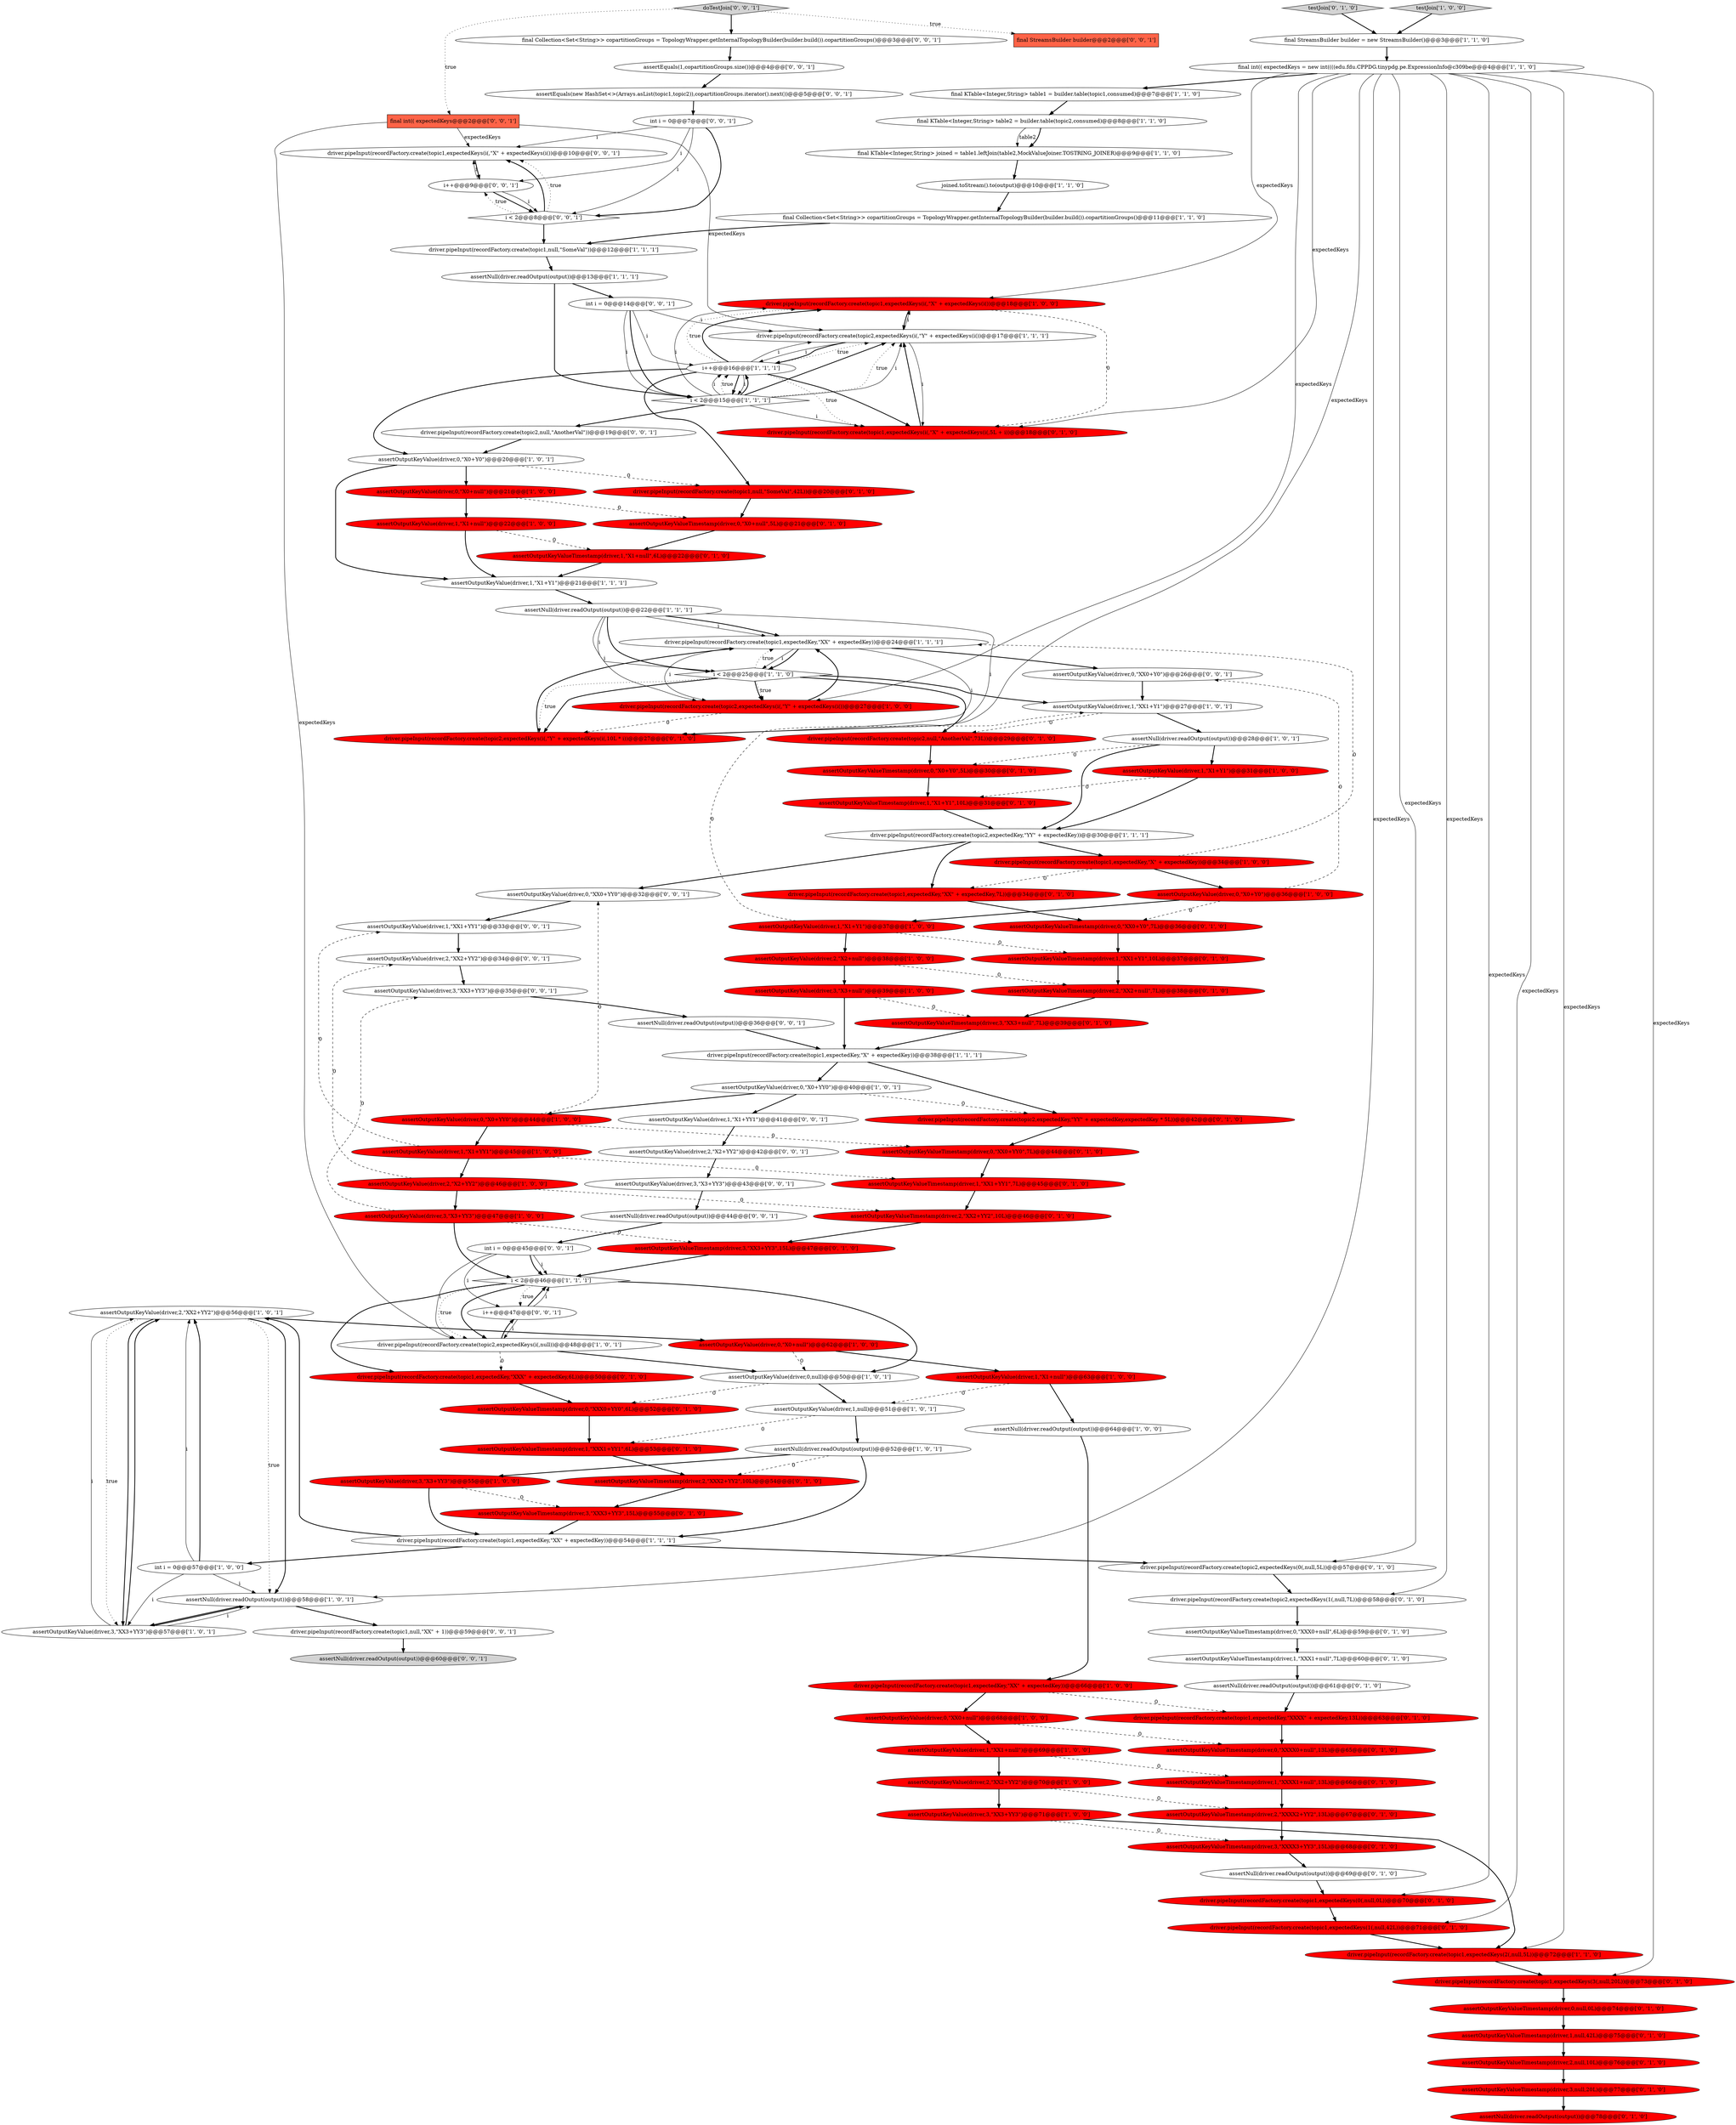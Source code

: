 digraph {
28 [style = filled, label = "assertOutputKeyValue(driver,2,\"XX2+YY2\")@@@56@@@['1', '0', '1']", fillcolor = white, shape = ellipse image = "AAA0AAABBB1BBB"];
40 [style = filled, label = "assertOutputKeyValue(driver,1,\"X1+Y1\")@@@31@@@['1', '0', '0']", fillcolor = red, shape = ellipse image = "AAA1AAABBB1BBB"];
9 [style = filled, label = "driver.pipeInput(recordFactory.create(topic1,expectedKeys(i(,\"X\" + expectedKeys(i())@@@18@@@['1', '0', '0']", fillcolor = red, shape = ellipse image = "AAA1AAABBB1BBB"];
82 [style = filled, label = "assertOutputKeyValueTimestamp(driver,1,\"X1+null\",6L)@@@22@@@['0', '1', '0']", fillcolor = red, shape = ellipse image = "AAA1AAABBB2BBB"];
115 [style = filled, label = "assertOutputKeyValue(driver,2,\"XX2+YY2\")@@@34@@@['0', '0', '1']", fillcolor = white, shape = ellipse image = "AAA0AAABBB3BBB"];
88 [style = filled, label = "driver.pipeInput(recordFactory.create(topic1,expectedKey,\"XXX\" + expectedKey,6L))@@@50@@@['0', '1', '0']", fillcolor = red, shape = ellipse image = "AAA1AAABBB2BBB"];
0 [style = filled, label = "assertOutputKeyValue(driver,3,\"X3+YY3\")@@@47@@@['1', '0', '0']", fillcolor = red, shape = ellipse image = "AAA1AAABBB1BBB"];
89 [style = filled, label = "assertOutputKeyValueTimestamp(driver,0,\"X0+Y0\",5L)@@@30@@@['0', '1', '0']", fillcolor = red, shape = ellipse image = "AAA1AAABBB2BBB"];
109 [style = filled, label = "assertNull(driver.readOutput(output))@@@36@@@['0', '0', '1']", fillcolor = white, shape = ellipse image = "AAA0AAABBB3BBB"];
42 [style = filled, label = "driver.pipeInput(recordFactory.create(topic1,expectedKey,\"XX\" + expectedKey))@@@24@@@['1', '1', '1']", fillcolor = white, shape = ellipse image = "AAA0AAABBB1BBB"];
76 [style = filled, label = "assertOutputKeyValueTimestamp(driver,1,\"XXXX1+null\",13L)@@@66@@@['0', '1', '0']", fillcolor = red, shape = ellipse image = "AAA1AAABBB2BBB"];
111 [style = filled, label = "assertEquals(1,copartitionGroups.size())@@@4@@@['0', '0', '1']", fillcolor = white, shape = ellipse image = "AAA0AAABBB3BBB"];
81 [style = filled, label = "driver.pipeInput(recordFactory.create(topic2,expectedKeys(0(,null,5L))@@@57@@@['0', '1', '0']", fillcolor = white, shape = ellipse image = "AAA0AAABBB2BBB"];
55 [style = filled, label = "assertOutputKeyValue(driver,1,null)@@@51@@@['1', '0', '1']", fillcolor = white, shape = ellipse image = "AAA0AAABBB1BBB"];
44 [style = filled, label = "final KTable<Integer,String> joined = table1.leftJoin(table2,MockValueJoiner.TOSTRING_JOINER)@@@9@@@['1', '1', '0']", fillcolor = white, shape = ellipse image = "AAA0AAABBB1BBB"];
67 [style = filled, label = "assertOutputKeyValueTimestamp(driver,3,\"XXX3+YY3\",15L)@@@55@@@['0', '1', '0']", fillcolor = red, shape = ellipse image = "AAA1AAABBB2BBB"];
64 [style = filled, label = "assertNull(driver.readOutput(output))@@@61@@@['0', '1', '0']", fillcolor = white, shape = ellipse image = "AAA0AAABBB2BBB"];
13 [style = filled, label = "testJoin['1', '0', '0']", fillcolor = lightgray, shape = diamond image = "AAA0AAABBB1BBB"];
93 [style = filled, label = "assertOutputKeyValueTimestamp(driver,2,\"XX2+null\",7L)@@@38@@@['0', '1', '0']", fillcolor = red, shape = ellipse image = "AAA1AAABBB2BBB"];
124 [style = filled, label = "final StreamsBuilder builder@@@2@@@['0', '0', '1']", fillcolor = tomato, shape = box image = "AAA0AAABBB3BBB"];
84 [style = filled, label = "assertOutputKeyValueTimestamp(driver,0,null,0L)@@@74@@@['0', '1', '0']", fillcolor = red, shape = ellipse image = "AAA1AAABBB2BBB"];
107 [style = filled, label = "driver.pipeInput(recordFactory.create(topic1,expectedKeys(i(,\"X\" + expectedKeys(i())@@@10@@@['0', '0', '1']", fillcolor = white, shape = ellipse image = "AAA0AAABBB3BBB"];
38 [style = filled, label = "assertOutputKeyValue(driver,0,\"X0+Y0\")@@@20@@@['1', '0', '1']", fillcolor = white, shape = ellipse image = "AAA0AAABBB1BBB"];
8 [style = filled, label = "assertOutputKeyValue(driver,0,null)@@@50@@@['1', '0', '1']", fillcolor = white, shape = ellipse image = "AAA0AAABBB1BBB"];
122 [style = filled, label = "i++@@@47@@@['0', '0', '1']", fillcolor = white, shape = ellipse image = "AAA0AAABBB3BBB"];
6 [style = filled, label = "driver.pipeInput(recordFactory.create(topic1,expectedKeys(2(,null,5L))@@@72@@@['1', '1', '0']", fillcolor = red, shape = ellipse image = "AAA1AAABBB1BBB"];
69 [style = filled, label = "assertOutputKeyValueTimestamp(driver,2,\"XXX2+YY2\",10L)@@@54@@@['0', '1', '0']", fillcolor = red, shape = ellipse image = "AAA1AAABBB2BBB"];
23 [style = filled, label = "assertOutputKeyValue(driver,0,\"X0+null\")@@@62@@@['1', '0', '0']", fillcolor = red, shape = ellipse image = "AAA1AAABBB1BBB"];
110 [style = filled, label = "doTestJoin['0', '0', '1']", fillcolor = lightgray, shape = diamond image = "AAA0AAABBB3BBB"];
117 [style = filled, label = "assertNull(driver.readOutput(output))@@@44@@@['0', '0', '1']", fillcolor = white, shape = ellipse image = "AAA0AAABBB3BBB"];
25 [style = filled, label = "assertOutputKeyValue(driver,3,\"X3+null\")@@@39@@@['1', '0', '0']", fillcolor = red, shape = ellipse image = "AAA1AAABBB1BBB"];
74 [style = filled, label = "assertOutputKeyValueTimestamp(driver,0,\"XXXX0+null\",13L)@@@65@@@['0', '1', '0']", fillcolor = red, shape = ellipse image = "AAA1AAABBB2BBB"];
59 [style = filled, label = "driver.pipeInput(recordFactory.create(topic1,expectedKeys(1(,null,42L))@@@71@@@['0', '1', '0']", fillcolor = red, shape = ellipse image = "AAA1AAABBB2BBB"];
41 [style = filled, label = "assertOutputKeyValue(driver,2,\"X2+YY2\")@@@46@@@['1', '0', '0']", fillcolor = red, shape = ellipse image = "AAA1AAABBB1BBB"];
118 [style = filled, label = "assertOutputKeyValue(driver,0,\"XX0+Y0\")@@@26@@@['0', '0', '1']", fillcolor = white, shape = ellipse image = "AAA0AAABBB3BBB"];
95 [style = filled, label = "assertOutputKeyValueTimestamp(driver,1,\"XXX1+null\",7L)@@@60@@@['0', '1', '0']", fillcolor = white, shape = ellipse image = "AAA0AAABBB2BBB"];
14 [style = filled, label = "assertOutputKeyValue(driver,3,\"X3+YY3\")@@@55@@@['1', '0', '0']", fillcolor = red, shape = ellipse image = "AAA1AAABBB1BBB"];
29 [style = filled, label = "assertNull(driver.readOutput(output))@@@28@@@['1', '0', '1']", fillcolor = white, shape = ellipse image = "AAA0AAABBB1BBB"];
112 [style = filled, label = "driver.pipeInput(recordFactory.create(topic1,null,\"XX\" + 1))@@@59@@@['0', '0', '1']", fillcolor = white, shape = ellipse image = "AAA0AAABBB3BBB"];
125 [style = filled, label = "assertNull(driver.readOutput(output))@@@60@@@['0', '0', '1']", fillcolor = lightgray, shape = ellipse image = "AAA0AAABBB3BBB"];
19 [style = filled, label = "assertOutputKeyValue(driver,0,\"XX0+null\")@@@68@@@['1', '0', '0']", fillcolor = red, shape = ellipse image = "AAA1AAABBB1BBB"];
57 [style = filled, label = "assertOutputKeyValueTimestamp(driver,3,\"XXXX3+YY3\",15L)@@@68@@@['0', '1', '0']", fillcolor = red, shape = ellipse image = "AAA1AAABBB2BBB"];
70 [style = filled, label = "assertNull(driver.readOutput(output))@@@69@@@['0', '1', '0']", fillcolor = white, shape = ellipse image = "AAA0AAABBB2BBB"];
15 [style = filled, label = "assertNull(driver.readOutput(output))@@@64@@@['1', '0', '0']", fillcolor = white, shape = ellipse image = "AAA0AAABBB1BBB"];
20 [style = filled, label = "assertOutputKeyValue(driver,1,\"XX1+Y1\")@@@27@@@['1', '0', '1']", fillcolor = white, shape = ellipse image = "AAA0AAABBB1BBB"];
108 [style = filled, label = "final int(( expectedKeys@@@2@@@['0', '0', '1']", fillcolor = tomato, shape = box image = "AAA0AAABBB3BBB"];
87 [style = filled, label = "driver.pipeInput(recordFactory.create(topic1,expectedKey,\"XXXX\" + expectedKey,13L))@@@63@@@['0', '1', '0']", fillcolor = red, shape = ellipse image = "AAA1AAABBB2BBB"];
17 [style = filled, label = "int i = 0@@@57@@@['1', '0', '0']", fillcolor = white, shape = ellipse image = "AAA0AAABBB1BBB"];
12 [style = filled, label = "assertOutputKeyValue(driver,2,\"XX2+YY2\")@@@70@@@['1', '0', '0']", fillcolor = red, shape = ellipse image = "AAA1AAABBB1BBB"];
33 [style = filled, label = "final Collection<Set<String>> copartitionGroups = TopologyWrapper.getInternalTopologyBuilder(builder.build()).copartitionGroups()@@@11@@@['1', '1', '0']", fillcolor = white, shape = ellipse image = "AAA0AAABBB1BBB"];
86 [style = filled, label = "testJoin['0', '1', '0']", fillcolor = lightgray, shape = diamond image = "AAA0AAABBB2BBB"];
24 [style = filled, label = "driver.pipeInput(recordFactory.create(topic2,expectedKeys(i(,\"Y\" + expectedKeys(i())@@@27@@@['1', '0', '0']", fillcolor = red, shape = ellipse image = "AAA1AAABBB1BBB"];
114 [style = filled, label = "final Collection<Set<String>> copartitionGroups = TopologyWrapper.getInternalTopologyBuilder(builder.build()).copartitionGroups()@@@3@@@['0', '0', '1']", fillcolor = white, shape = ellipse image = "AAA0AAABBB3BBB"];
27 [style = filled, label = "assertNull(driver.readOutput(output))@@@22@@@['1', '1', '1']", fillcolor = white, shape = ellipse image = "AAA0AAABBB1BBB"];
31 [style = filled, label = "final StreamsBuilder builder = new StreamsBuilder()@@@3@@@['1', '1', '0']", fillcolor = white, shape = ellipse image = "AAA0AAABBB1BBB"];
46 [style = filled, label = "driver.pipeInput(recordFactory.create(topic2,expectedKeys(i(,\"Y\" + expectedKeys(i())@@@17@@@['1', '1', '1']", fillcolor = white, shape = ellipse image = "AAA0AAABBB1BBB"];
119 [style = filled, label = "assertOutputKeyValue(driver,0,\"XX0+YY0\")@@@32@@@['0', '0', '1']", fillcolor = white, shape = ellipse image = "AAA0AAABBB3BBB"];
91 [style = filled, label = "driver.pipeInput(recordFactory.create(topic2,null,\"AnotherVal\",73L))@@@29@@@['0', '1', '0']", fillcolor = red, shape = ellipse image = "AAA1AAABBB2BBB"];
39 [style = filled, label = "driver.pipeInput(recordFactory.create(topic2,expectedKeys(i(,null))@@@48@@@['1', '0', '1']", fillcolor = white, shape = ellipse image = "AAA0AAABBB1BBB"];
120 [style = filled, label = "assertOutputKeyValue(driver,1,\"XX1+YY1\")@@@33@@@['0', '0', '1']", fillcolor = white, shape = ellipse image = "AAA0AAABBB3BBB"];
10 [style = filled, label = "assertOutputKeyValue(driver,3,\"XX3+YY3\")@@@57@@@['1', '0', '1']", fillcolor = white, shape = ellipse image = "AAA0AAABBB1BBB"];
104 [style = filled, label = "assertOutputKeyValue(driver,3,\"XX3+YY3\")@@@35@@@['0', '0', '1']", fillcolor = white, shape = ellipse image = "AAA0AAABBB3BBB"];
113 [style = filled, label = "int i = 0@@@45@@@['0', '0', '1']", fillcolor = white, shape = ellipse image = "AAA0AAABBB3BBB"];
50 [style = filled, label = "assertOutputKeyValue(driver,0,\"X0+YY0\")@@@44@@@['1', '0', '0']", fillcolor = red, shape = ellipse image = "AAA1AAABBB1BBB"];
37 [style = filled, label = "assertNull(driver.readOutput(output))@@@58@@@['1', '0', '1']", fillcolor = white, shape = ellipse image = "AAA0AAABBB1BBB"];
3 [style = filled, label = "final int(( expectedKeys = new int((((edu.fdu.CPPDG.tinypdg.pe.ExpressionInfo@c309be@@@4@@@['1', '1', '0']", fillcolor = white, shape = ellipse image = "AAA0AAABBB1BBB"];
90 [style = filled, label = "driver.pipeInput(recordFactory.create(topic1,expectedKeys(i(,\"X\" + expectedKeys(i(,5L + i))@@@18@@@['0', '1', '0']", fillcolor = red, shape = ellipse image = "AAA1AAABBB2BBB"];
102 [style = filled, label = "driver.pipeInput(recordFactory.create(topic2,null,\"AnotherVal\"))@@@19@@@['0', '0', '1']", fillcolor = white, shape = ellipse image = "AAA0AAABBB3BBB"];
106 [style = filled, label = "assertEquals(new HashSet<>(Arrays.asList(topic1,topic2)),copartitionGroups.iterator().next())@@@5@@@['0', '0', '1']", fillcolor = white, shape = ellipse image = "AAA0AAABBB3BBB"];
99 [style = filled, label = "assertOutputKeyValueTimestamp(driver,3,\"XX3+null\",7L)@@@39@@@['0', '1', '0']", fillcolor = red, shape = ellipse image = "AAA1AAABBB2BBB"];
63 [style = filled, label = "assertOutputKeyValueTimestamp(driver,0,\"XXX0+YY0\",6L)@@@52@@@['0', '1', '0']", fillcolor = red, shape = ellipse image = "AAA1AAABBB2BBB"];
65 [style = filled, label = "assertOutputKeyValueTimestamp(driver,0,\"XX0+YY0\",7L)@@@44@@@['0', '1', '0']", fillcolor = red, shape = ellipse image = "AAA1AAABBB2BBB"];
85 [style = filled, label = "assertOutputKeyValueTimestamp(driver,1,\"XXX1+YY1\",6L)@@@53@@@['0', '1', '0']", fillcolor = red, shape = ellipse image = "AAA1AAABBB2BBB"];
7 [style = filled, label = "assertOutputKeyValue(driver,1,\"X1+null\")@@@22@@@['1', '0', '0']", fillcolor = red, shape = ellipse image = "AAA1AAABBB1BBB"];
92 [style = filled, label = "driver.pipeInput(recordFactory.create(topic2,expectedKey,\"YY\" + expectedKey,expectedKey * 5L))@@@42@@@['0', '1', '0']", fillcolor = red, shape = ellipse image = "AAA1AAABBB2BBB"];
97 [style = filled, label = "assertOutputKeyValueTimestamp(driver,0,\"XXX0+null\",6L)@@@59@@@['0', '1', '0']", fillcolor = white, shape = ellipse image = "AAA0AAABBB2BBB"];
51 [style = filled, label = "assertOutputKeyValue(driver,1,\"X1+null\")@@@63@@@['1', '0', '0']", fillcolor = red, shape = ellipse image = "AAA1AAABBB1BBB"];
96 [style = filled, label = "driver.pipeInput(recordFactory.create(topic1,null,\"SomeVal\",42L))@@@20@@@['0', '1', '0']", fillcolor = red, shape = ellipse image = "AAA1AAABBB2BBB"];
60 [style = filled, label = "driver.pipeInput(recordFactory.create(topic2,expectedKeys(i(,\"Y\" + expectedKeys(i(,10L * i))@@@27@@@['0', '1', '0']", fillcolor = red, shape = ellipse image = "AAA1AAABBB2BBB"];
52 [style = filled, label = "i < 2@@@15@@@['1', '1', '1']", fillcolor = white, shape = diamond image = "AAA0AAABBB1BBB"];
78 [style = filled, label = "assertOutputKeyValueTimestamp(driver,2,\"XX2+YY2\",10L)@@@46@@@['0', '1', '0']", fillcolor = red, shape = ellipse image = "AAA1AAABBB2BBB"];
79 [style = filled, label = "assertOutputKeyValueTimestamp(driver,3,null,20L)@@@77@@@['0', '1', '0']", fillcolor = red, shape = ellipse image = "AAA1AAABBB2BBB"];
123 [style = filled, label = "i < 2@@@8@@@['0', '0', '1']", fillcolor = white, shape = diamond image = "AAA0AAABBB3BBB"];
21 [style = filled, label = "assertOutputKeyValue(driver,1,\"XX1+null\")@@@69@@@['1', '0', '0']", fillcolor = red, shape = ellipse image = "AAA1AAABBB1BBB"];
116 [style = filled, label = "int i = 0@@@7@@@['0', '0', '1']", fillcolor = white, shape = ellipse image = "AAA0AAABBB3BBB"];
98 [style = filled, label = "assertOutputKeyValueTimestamp(driver,2,\"XXXX2+YY2\",13L)@@@67@@@['0', '1', '0']", fillcolor = red, shape = ellipse image = "AAA1AAABBB2BBB"];
61 [style = filled, label = "assertOutputKeyValueTimestamp(driver,2,null,10L)@@@76@@@['0', '1', '0']", fillcolor = red, shape = ellipse image = "AAA1AAABBB2BBB"];
54 [style = filled, label = "driver.pipeInput(recordFactory.create(topic1,expectedKey,\"X\" + expectedKey))@@@38@@@['1', '1', '1']", fillcolor = white, shape = ellipse image = "AAA0AAABBB1BBB"];
56 [style = filled, label = "driver.pipeInput(recordFactory.create(topic1,expectedKey,\"XX\" + expectedKey))@@@66@@@['1', '0', '0']", fillcolor = red, shape = ellipse image = "AAA1AAABBB1BBB"];
5 [style = filled, label = "assertOutputKeyValue(driver,1,\"X1+Y1\")@@@37@@@['1', '0', '0']", fillcolor = red, shape = ellipse image = "AAA1AAABBB1BBB"];
30 [style = filled, label = "assertOutputKeyValue(driver,1,\"X1+YY1\")@@@45@@@['1', '0', '0']", fillcolor = red, shape = ellipse image = "AAA1AAABBB1BBB"];
77 [style = filled, label = "assertNull(driver.readOutput(output))@@@78@@@['0', '1', '0']", fillcolor = red, shape = ellipse image = "AAA1AAABBB2BBB"];
43 [style = filled, label = "assertOutputKeyValue(driver,2,\"X2+null\")@@@38@@@['1', '0', '0']", fillcolor = red, shape = ellipse image = "AAA1AAABBB1BBB"];
22 [style = filled, label = "assertOutputKeyValue(driver,1,\"X1+Y1\")@@@21@@@['1', '1', '1']", fillcolor = white, shape = ellipse image = "AAA0AAABBB1BBB"];
34 [style = filled, label = "i < 2@@@46@@@['1', '1', '1']", fillcolor = white, shape = diamond image = "AAA0AAABBB1BBB"];
105 [style = filled, label = "assertOutputKeyValue(driver,1,\"X1+YY1\")@@@41@@@['0', '0', '1']", fillcolor = white, shape = ellipse image = "AAA0AAABBB3BBB"];
32 [style = filled, label = "assertNull(driver.readOutput(output))@@@13@@@['1', '1', '1']", fillcolor = white, shape = ellipse image = "AAA0AAABBB1BBB"];
73 [style = filled, label = "driver.pipeInput(recordFactory.create(topic1,expectedKeys(0(,null,0L))@@@70@@@['0', '1', '0']", fillcolor = red, shape = ellipse image = "AAA1AAABBB2BBB"];
94 [style = filled, label = "assertOutputKeyValueTimestamp(driver,1,\"XX1+YY1\",7L)@@@45@@@['0', '1', '0']", fillcolor = red, shape = ellipse image = "AAA1AAABBB2BBB"];
2 [style = filled, label = "driver.pipeInput(recordFactory.create(topic1,expectedKey,\"XX\" + expectedKey))@@@54@@@['1', '1', '1']", fillcolor = white, shape = ellipse image = "AAA0AAABBB1BBB"];
45 [style = filled, label = "final KTable<Integer,String> table1 = builder.table(topic1,consumed)@@@7@@@['1', '1', '0']", fillcolor = white, shape = ellipse image = "AAA0AAABBB1BBB"];
48 [style = filled, label = "driver.pipeInput(recordFactory.create(topic2,expectedKey,\"YY\" + expectedKey))@@@30@@@['1', '1', '1']", fillcolor = white, shape = ellipse image = "AAA0AAABBB1BBB"];
62 [style = filled, label = "assertOutputKeyValueTimestamp(driver,3,\"XX3+YY3\",15L)@@@47@@@['0', '1', '0']", fillcolor = red, shape = ellipse image = "AAA1AAABBB2BBB"];
26 [style = filled, label = "driver.pipeInput(recordFactory.create(topic1,expectedKey,\"X\" + expectedKey))@@@34@@@['1', '0', '0']", fillcolor = red, shape = ellipse image = "AAA1AAABBB1BBB"];
53 [style = filled, label = "joined.toStream().to(output)@@@10@@@['1', '1', '0']", fillcolor = white, shape = ellipse image = "AAA0AAABBB1BBB"];
49 [style = filled, label = "assertOutputKeyValue(driver,0,\"X0+null\")@@@21@@@['1', '0', '0']", fillcolor = red, shape = ellipse image = "AAA1AAABBB1BBB"];
72 [style = filled, label = "assertOutputKeyValueTimestamp(driver,1,\"XX1+Y1\",10L)@@@37@@@['0', '1', '0']", fillcolor = red, shape = ellipse image = "AAA1AAABBB2BBB"];
121 [style = filled, label = "assertOutputKeyValue(driver,3,\"X3+YY3\")@@@43@@@['0', '0', '1']", fillcolor = white, shape = ellipse image = "AAA0AAABBB3BBB"];
11 [style = filled, label = "assertOutputKeyValue(driver,0,\"X0+YY0\")@@@40@@@['1', '0', '1']", fillcolor = white, shape = ellipse image = "AAA0AAABBB1BBB"];
100 [style = filled, label = "i++@@@9@@@['0', '0', '1']", fillcolor = white, shape = ellipse image = "AAA0AAABBB3BBB"];
68 [style = filled, label = "assertOutputKeyValueTimestamp(driver,1,\"X1+Y1\",10L)@@@31@@@['0', '1', '0']", fillcolor = red, shape = ellipse image = "AAA1AAABBB2BBB"];
58 [style = filled, label = "assertOutputKeyValueTimestamp(driver,1,null,42L)@@@75@@@['0', '1', '0']", fillcolor = red, shape = ellipse image = "AAA1AAABBB2BBB"];
4 [style = filled, label = "driver.pipeInput(recordFactory.create(topic1,null,\"SomeVal\"))@@@12@@@['1', '1', '1']", fillcolor = white, shape = ellipse image = "AAA0AAABBB1BBB"];
16 [style = filled, label = "assertOutputKeyValue(driver,0,\"X0+Y0\")@@@36@@@['1', '0', '0']", fillcolor = red, shape = ellipse image = "AAA1AAABBB1BBB"];
83 [style = filled, label = "assertOutputKeyValueTimestamp(driver,0,\"XX0+Y0\",7L)@@@36@@@['0', '1', '0']", fillcolor = red, shape = ellipse image = "AAA1AAABBB2BBB"];
71 [style = filled, label = "assertOutputKeyValueTimestamp(driver,0,\"X0+null\",5L)@@@21@@@['0', '1', '0']", fillcolor = red, shape = ellipse image = "AAA1AAABBB2BBB"];
35 [style = filled, label = "i++@@@16@@@['1', '1', '1']", fillcolor = white, shape = ellipse image = "AAA0AAABBB1BBB"];
101 [style = filled, label = "int i = 0@@@14@@@['0', '0', '1']", fillcolor = white, shape = ellipse image = "AAA0AAABBB3BBB"];
47 [style = filled, label = "final KTable<Integer,String> table2 = builder.table(topic2,consumed)@@@8@@@['1', '1', '0']", fillcolor = white, shape = ellipse image = "AAA0AAABBB1BBB"];
1 [style = filled, label = "assertNull(driver.readOutput(output))@@@52@@@['1', '0', '1']", fillcolor = white, shape = ellipse image = "AAA0AAABBB1BBB"];
36 [style = filled, label = "i < 2@@@25@@@['1', '1', '0']", fillcolor = white, shape = diamond image = "AAA0AAABBB1BBB"];
75 [style = filled, label = "driver.pipeInput(recordFactory.create(topic2,expectedKeys(1(,null,7L))@@@58@@@['0', '1', '0']", fillcolor = white, shape = ellipse image = "AAA0AAABBB2BBB"];
80 [style = filled, label = "driver.pipeInput(recordFactory.create(topic1,expectedKey,\"XX\" + expectedKey,7L))@@@34@@@['0', '1', '0']", fillcolor = red, shape = ellipse image = "AAA1AAABBB2BBB"];
66 [style = filled, label = "driver.pipeInput(recordFactory.create(topic1,expectedKeys(3(,null,20L))@@@73@@@['0', '1', '0']", fillcolor = red, shape = ellipse image = "AAA1AAABBB2BBB"];
18 [style = filled, label = "assertOutputKeyValue(driver,3,\"XX3+YY3\")@@@71@@@['1', '0', '0']", fillcolor = red, shape = ellipse image = "AAA1AAABBB1BBB"];
103 [style = filled, label = "assertOutputKeyValue(driver,2,\"X2+YY2\")@@@42@@@['0', '0', '1']", fillcolor = white, shape = ellipse image = "AAA0AAABBB3BBB"];
113->34 [style = bold, label=""];
41->0 [style = bold, label=""];
34->122 [style = dotted, label="true"];
85->69 [style = bold, label=""];
117->113 [style = bold, label=""];
23->51 [style = bold, label=""];
32->52 [style = bold, label=""];
42->36 [style = solid, label="i"];
116->123 [style = bold, label=""];
100->123 [style = solid, label="i"];
38->96 [style = dashed, label="0"];
123->107 [style = bold, label=""];
18->57 [style = dashed, label="0"];
82->22 [style = bold, label=""];
30->94 [style = dashed, label="0"];
35->52 [style = solid, label="i"];
89->68 [style = bold, label=""];
105->103 [style = bold, label=""];
46->90 [style = solid, label="i"];
12->98 [style = dashed, label="0"];
44->53 [style = bold, label=""];
114->111 [style = bold, label=""];
36->20 [style = bold, label=""];
34->88 [style = bold, label=""];
88->63 [style = bold, label=""];
111->106 [style = bold, label=""];
67->2 [style = bold, label=""];
123->107 [style = dotted, label="true"];
118->20 [style = bold, label=""];
70->73 [style = bold, label=""];
87->74 [style = bold, label=""];
6->66 [style = bold, label=""];
47->44 [style = solid, label="table2"];
36->24 [style = bold, label=""];
54->92 [style = bold, label=""];
38->49 [style = bold, label=""];
26->80 [style = dashed, label="0"];
52->46 [style = dotted, label="true"];
100->107 [style = solid, label="i"];
56->87 [style = dashed, label="0"];
12->18 [style = bold, label=""];
80->83 [style = bold, label=""];
120->115 [style = bold, label=""];
43->93 [style = dashed, label="0"];
123->4 [style = bold, label=""];
35->38 [style = bold, label=""];
104->109 [style = bold, label=""];
13->31 [style = bold, label=""];
42->24 [style = solid, label="i"];
59->6 [style = bold, label=""];
36->24 [style = dotted, label="true"];
3->6 [style = solid, label="expectedKeys"];
2->28 [style = bold, label=""];
7->82 [style = dashed, label="0"];
35->90 [style = dotted, label="true"];
52->35 [style = bold, label=""];
27->36 [style = solid, label="i"];
3->60 [style = solid, label="expectedKeys"];
24->60 [style = dashed, label="0"];
28->10 [style = dotted, label="true"];
30->41 [style = bold, label=""];
28->37 [style = bold, label=""];
55->85 [style = dashed, label="0"];
29->89 [style = dashed, label="0"];
52->35 [style = solid, label="i"];
20->91 [style = dashed, label="0"];
50->30 [style = bold, label=""];
51->55 [style = dashed, label="0"];
39->8 [style = bold, label=""];
36->91 [style = bold, label=""];
122->39 [style = solid, label="i"];
96->71 [style = bold, label=""];
34->8 [style = bold, label=""];
3->9 [style = solid, label="expectedKeys"];
72->93 [style = bold, label=""];
76->98 [style = bold, label=""];
116->107 [style = solid, label="i"];
19->74 [style = dashed, label="0"];
121->117 [style = bold, label=""];
35->52 [style = bold, label=""];
122->34 [style = bold, label=""];
5->20 [style = dashed, label="0"];
30->120 [style = dashed, label="0"];
3->73 [style = solid, label="expectedKeys"];
21->76 [style = dashed, label="0"];
108->39 [style = solid, label="expectedKeys"];
73->59 [style = bold, label=""];
26->16 [style = bold, label=""];
0->34 [style = bold, label=""];
3->37 [style = solid, label="expectedKeys"];
52->9 [style = solid, label="i"];
63->85 [style = bold, label=""];
42->60 [style = solid, label="i"];
48->80 [style = bold, label=""];
0->104 [style = dashed, label="0"];
35->96 [style = bold, label=""];
84->58 [style = bold, label=""];
102->38 [style = bold, label=""];
5->72 [style = dashed, label="0"];
53->33 [style = bold, label=""];
35->46 [style = dotted, label="true"];
47->44 [style = bold, label=""];
16->118 [style = dashed, label="0"];
29->40 [style = bold, label=""];
27->24 [style = solid, label="i"];
50->65 [style = dashed, label="0"];
48->119 [style = bold, label=""];
8->55 [style = bold, label=""];
31->3 [style = bold, label=""];
50->119 [style = dashed, label="0"];
28->37 [style = dotted, label="true"];
103->121 [style = bold, label=""];
57->70 [style = bold, label=""];
35->46 [style = solid, label="i"];
25->99 [style = dashed, label="0"];
42->118 [style = bold, label=""];
122->34 [style = solid, label="i"];
2->17 [style = bold, label=""];
36->60 [style = dotted, label="true"];
58->61 [style = bold, label=""];
54->11 [style = bold, label=""];
110->124 [style = dotted, label="true"];
52->46 [style = bold, label=""];
91->89 [style = bold, label=""];
46->35 [style = solid, label="i"];
94->78 [style = bold, label=""];
90->46 [style = bold, label=""];
27->42 [style = solid, label="i"];
37->10 [style = bold, label=""];
35->9 [style = bold, label=""];
113->34 [style = solid, label="i"];
17->37 [style = solid, label="i"];
3->45 [style = bold, label=""];
33->4 [style = bold, label=""];
9->46 [style = bold, label=""];
9->90 [style = dashed, label="0"];
52->90 [style = solid, label="i"];
119->120 [style = bold, label=""];
35->90 [style = bold, label=""];
101->52 [style = solid, label="i"];
17->28 [style = solid, label="i"];
14->67 [style = dashed, label="0"];
34->39 [style = dotted, label="true"];
68->48 [style = bold, label=""];
48->26 [style = bold, label=""];
21->12 [style = bold, label=""];
97->95 [style = bold, label=""];
7->22 [style = bold, label=""];
11->105 [style = bold, label=""];
0->62 [style = dashed, label="0"];
8->63 [style = dashed, label="0"];
18->6 [style = bold, label=""];
28->23 [style = bold, label=""];
66->84 [style = bold, label=""];
3->90 [style = solid, label="expectedKeys"];
36->60 [style = bold, label=""];
81->75 [style = bold, label=""];
34->39 [style = bold, label=""];
95->64 [style = bold, label=""];
46->35 [style = bold, label=""];
49->7 [style = bold, label=""];
113->122 [style = solid, label="i"];
113->39 [style = solid, label="i"];
16->5 [style = bold, label=""];
62->34 [style = bold, label=""];
11->50 [style = bold, label=""];
14->2 [style = bold, label=""];
1->2 [style = bold, label=""];
116->123 [style = solid, label="i"];
78->62 [style = bold, label=""];
15->56 [style = bold, label=""];
60->42 [style = bold, label=""];
32->101 [style = bold, label=""];
25->54 [style = bold, label=""];
3->59 [style = solid, label="expectedKeys"];
108->46 [style = solid, label="expectedKeys"];
3->24 [style = solid, label="expectedKeys"];
101->52 [style = bold, label=""];
24->42 [style = bold, label=""];
10->37 [style = bold, label=""];
19->21 [style = bold, label=""];
17->10 [style = solid, label="i"];
40->68 [style = dashed, label="0"];
49->71 [style = dashed, label="0"];
27->36 [style = bold, label=""];
100->123 [style = bold, label=""];
10->28 [style = bold, label=""];
39->122 [style = bold, label=""];
28->10 [style = bold, label=""];
40->48 [style = bold, label=""];
69->67 [style = bold, label=""];
112->125 [style = bold, label=""];
10->28 [style = solid, label="i"];
20->29 [style = bold, label=""];
1->69 [style = dashed, label="0"];
41->115 [style = dashed, label="0"];
23->8 [style = dashed, label="0"];
116->100 [style = solid, label="i"];
3->81 [style = solid, label="expectedKeys"];
99->54 [style = bold, label=""];
41->78 [style = dashed, label="0"];
61->79 [style = bold, label=""];
107->100 [style = bold, label=""];
98->57 [style = bold, label=""];
123->100 [style = dotted, label="true"];
35->9 [style = dotted, label="true"];
86->31 [style = bold, label=""];
36->42 [style = dotted, label="true"];
110->108 [style = dotted, label="true"];
42->36 [style = bold, label=""];
2->81 [style = bold, label=""];
11->92 [style = dashed, label="0"];
75->97 [style = bold, label=""];
79->77 [style = bold, label=""];
3->66 [style = solid, label="expectedKeys"];
65->94 [style = bold, label=""];
27->42 [style = bold, label=""];
5->43 [style = bold, label=""];
115->104 [style = bold, label=""];
39->88 [style = dashed, label="0"];
106->116 [style = bold, label=""];
17->28 [style = bold, label=""];
46->9 [style = solid, label="i"];
22->27 [style = bold, label=""];
71->82 [style = bold, label=""];
64->87 [style = bold, label=""];
10->37 [style = solid, label="i"];
16->83 [style = dashed, label="0"];
55->1 [style = bold, label=""];
101->46 [style = solid, label="i"];
92->65 [style = bold, label=""];
56->19 [style = bold, label=""];
45->47 [style = bold, label=""];
52->102 [style = bold, label=""];
109->54 [style = bold, label=""];
52->35 [style = dotted, label="true"];
108->107 [style = solid, label="expectedKeys"];
1->14 [style = bold, label=""];
26->42 [style = dashed, label="0"];
51->15 [style = bold, label=""];
101->35 [style = solid, label="i"];
29->48 [style = bold, label=""];
37->112 [style = bold, label=""];
43->25 [style = bold, label=""];
38->22 [style = bold, label=""];
110->114 [style = bold, label=""];
3->75 [style = solid, label="expectedKeys"];
27->60 [style = solid, label="i"];
93->99 [style = bold, label=""];
4->32 [style = bold, label=""];
83->72 [style = bold, label=""];
52->46 [style = solid, label="i"];
74->76 [style = bold, label=""];
}
